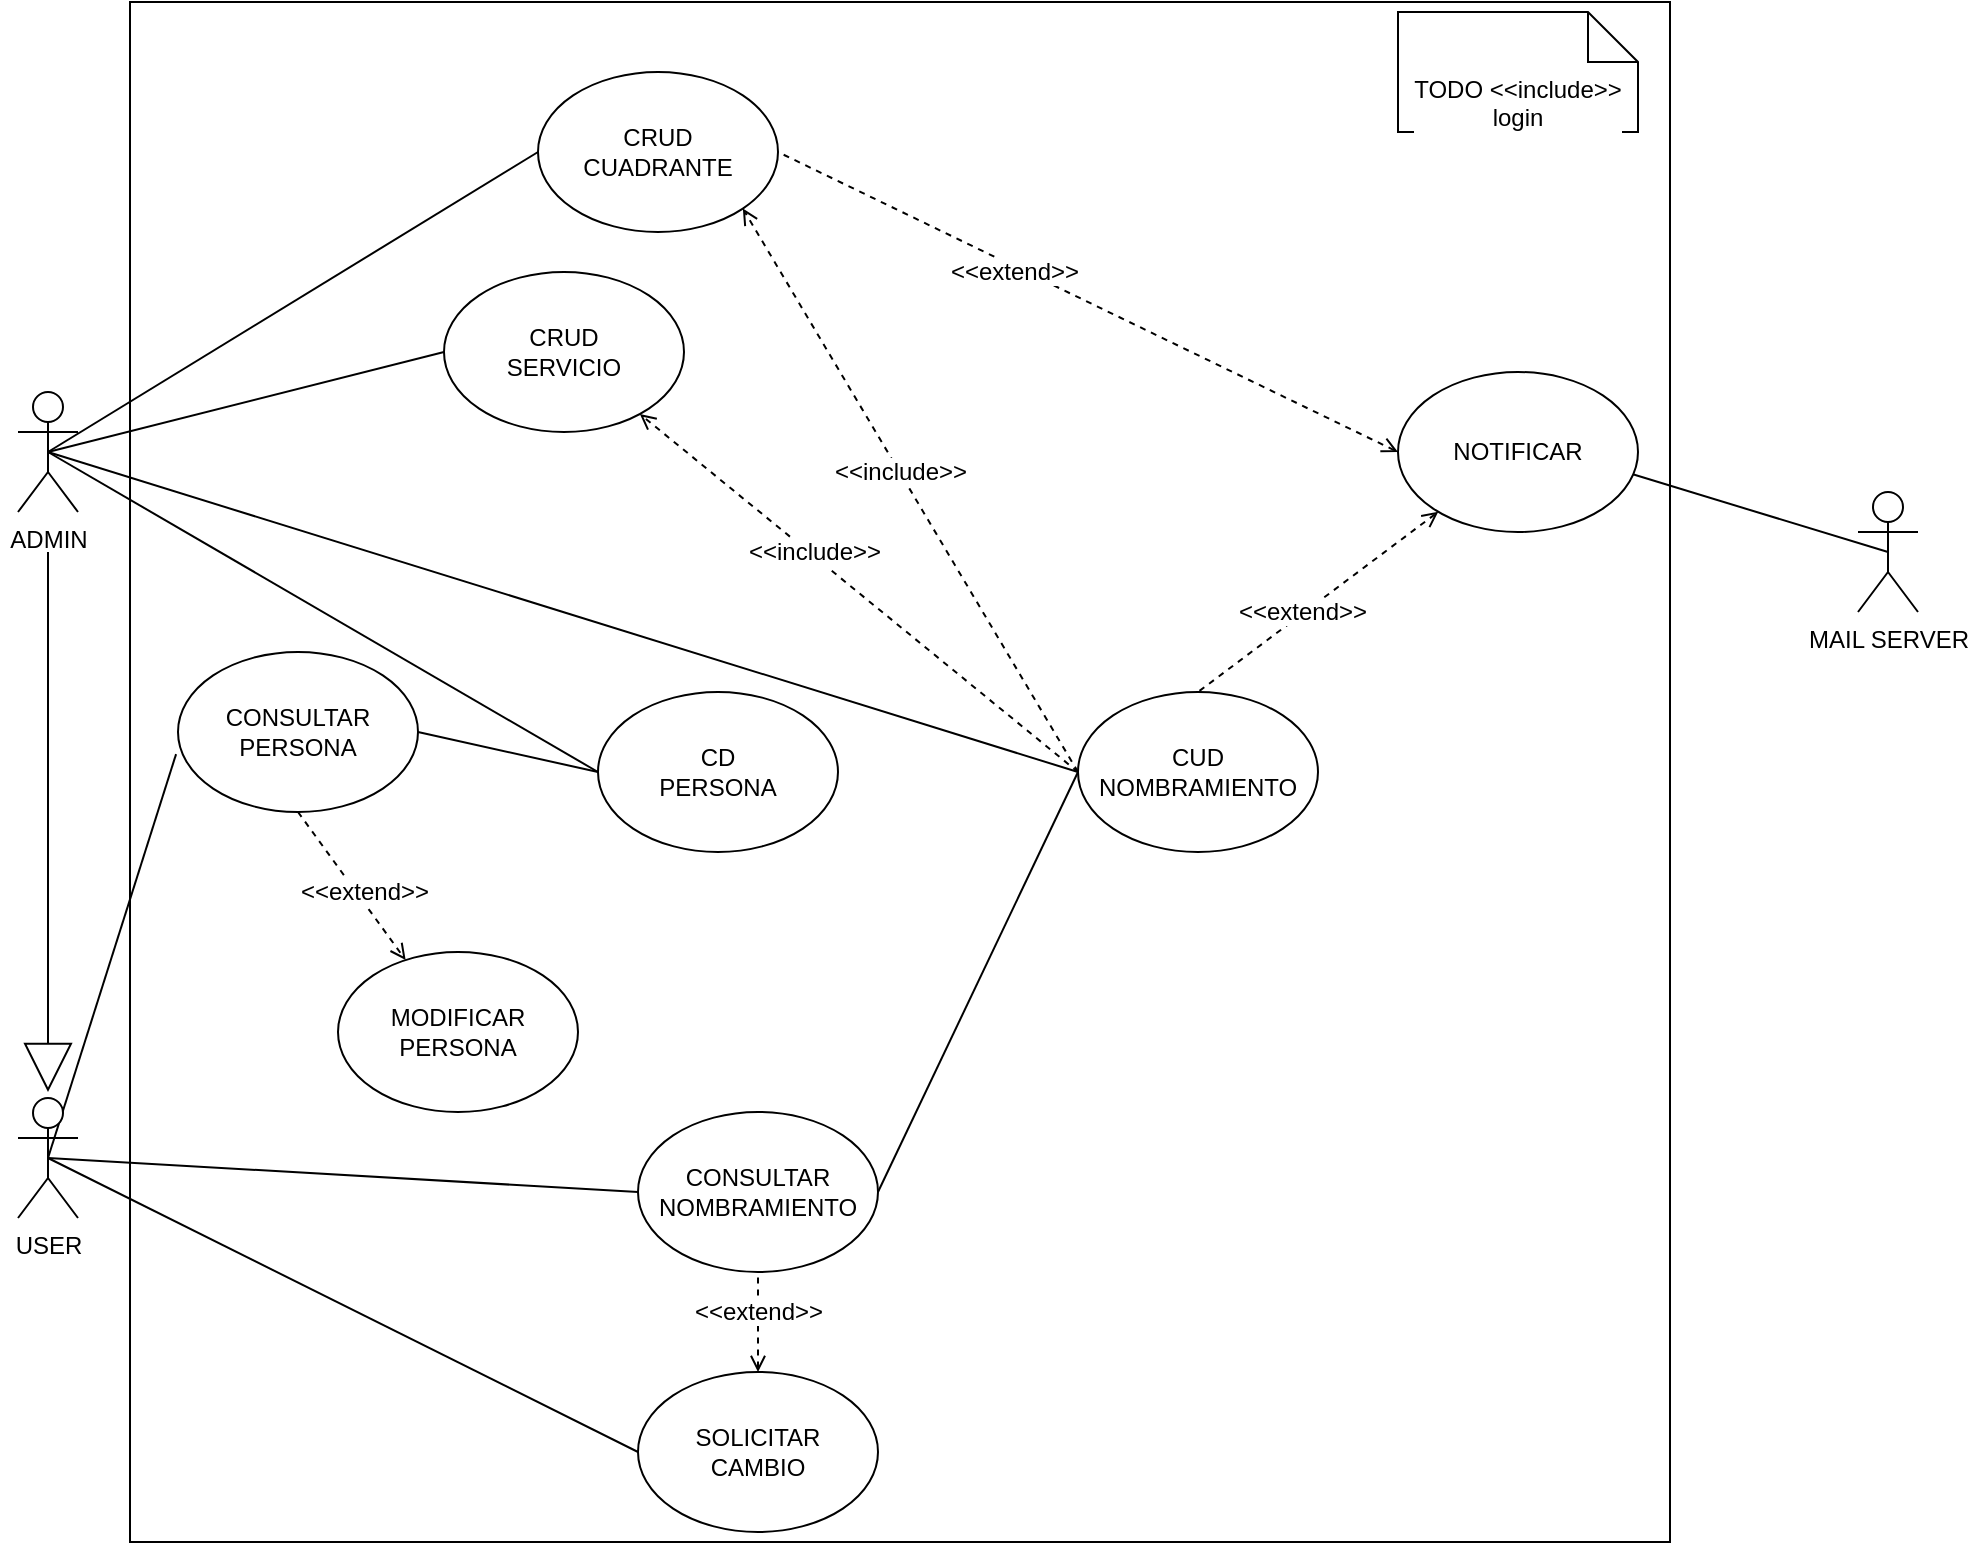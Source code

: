 <mxfile version="13.10.9" type="github">
  <diagram name="Page-1" id="e7e014a7-5840-1c2e-5031-d8a46d1fe8dd">
    <mxGraphModel dx="1422" dy="1588" grid="1" gridSize="10" guides="1" tooltips="1" connect="1" arrows="1" fold="1" page="1" pageScale="1" pageWidth="1169" pageHeight="826" background="#ffffff" math="0" shadow="0">
      <root>
        <mxCell id="0" />
        <mxCell id="1" parent="0" />
        <mxCell id="pjRjvjTuiItraaZkLmIK-75" value="" style="whiteSpace=wrap;html=1;aspect=fixed;labelBackgroundColor=#ffffff;" vertex="1" parent="1">
          <mxGeometry x="166" y="-135" width="770" height="770" as="geometry" />
        </mxCell>
        <mxCell id="pjRjvjTuiItraaZkLmIK-51" style="rounded=0;orthogonalLoop=1;jettySize=auto;html=1;exitX=0.5;exitY=0.5;exitDx=0;exitDy=0;exitPerimeter=0;entryX=0;entryY=0.5;entryDx=0;entryDy=0;endArrow=none;endFill=0;" edge="1" parent="1" source="pjRjvjTuiItraaZkLmIK-41" target="pjRjvjTuiItraaZkLmIK-45">
          <mxGeometry relative="1" as="geometry" />
        </mxCell>
        <mxCell id="pjRjvjTuiItraaZkLmIK-59" style="edgeStyle=none;rounded=0;orthogonalLoop=1;jettySize=auto;html=1;exitX=0.5;exitY=0.5;exitDx=0;exitDy=0;exitPerimeter=0;entryX=0;entryY=0.5;entryDx=0;entryDy=0;startArrow=none;startFill=0;endArrow=none;endFill=0;" edge="1" parent="1" source="pjRjvjTuiItraaZkLmIK-41" target="pjRjvjTuiItraaZkLmIK-44">
          <mxGeometry relative="1" as="geometry" />
        </mxCell>
        <mxCell id="pjRjvjTuiItraaZkLmIK-60" style="edgeStyle=none;rounded=0;orthogonalLoop=1;jettySize=auto;html=1;exitX=0.5;exitY=0.5;exitDx=0;exitDy=0;exitPerimeter=0;entryX=0;entryY=0.5;entryDx=0;entryDy=0;startArrow=none;startFill=0;endArrow=none;endFill=0;" edge="1" parent="1" source="pjRjvjTuiItraaZkLmIK-41" target="pjRjvjTuiItraaZkLmIK-46">
          <mxGeometry relative="1" as="geometry" />
        </mxCell>
        <mxCell id="pjRjvjTuiItraaZkLmIK-61" style="edgeStyle=none;rounded=0;orthogonalLoop=1;jettySize=auto;html=1;exitX=0.5;exitY=0.5;exitDx=0;exitDy=0;exitPerimeter=0;entryX=0;entryY=0.5;entryDx=0;entryDy=0;startArrow=none;startFill=0;endArrow=none;endFill=0;" edge="1" parent="1" source="pjRjvjTuiItraaZkLmIK-41" target="pjRjvjTuiItraaZkLmIK-47">
          <mxGeometry relative="1" as="geometry" />
        </mxCell>
        <mxCell id="pjRjvjTuiItraaZkLmIK-73" style="edgeStyle=none;rounded=0;orthogonalLoop=1;jettySize=auto;html=1;startArrow=none;startFill=0;endArrow=block;endFill=0;endSize=22;" edge="1" parent="1">
          <mxGeometry relative="1" as="geometry">
            <mxPoint x="125" y="410" as="targetPoint" />
            <mxPoint x="125" y="140" as="sourcePoint" />
          </mxGeometry>
        </mxCell>
        <mxCell id="pjRjvjTuiItraaZkLmIK-41" value="ADMIN" style="shape=umlActor;verticalLabelPosition=bottom;verticalAlign=top;html=1;outlineConnect=0;" vertex="1" parent="1">
          <mxGeometry x="110" y="60" width="30" height="60" as="geometry" />
        </mxCell>
        <mxCell id="pjRjvjTuiItraaZkLmIK-62" style="edgeStyle=none;rounded=0;orthogonalLoop=1;jettySize=auto;html=1;exitX=0.5;exitY=0.5;exitDx=0;exitDy=0;exitPerimeter=0;entryX=0;entryY=0.5;entryDx=0;entryDy=0;startArrow=none;startFill=0;endArrow=none;endFill=0;" edge="1" parent="1" source="pjRjvjTuiItraaZkLmIK-42" target="pjRjvjTuiItraaZkLmIK-48">
          <mxGeometry relative="1" as="geometry" />
        </mxCell>
        <mxCell id="pjRjvjTuiItraaZkLmIK-74" style="edgeStyle=none;rounded=0;orthogonalLoop=1;jettySize=auto;html=1;exitX=0.5;exitY=0.5;exitDx=0;exitDy=0;exitPerimeter=0;entryX=0;entryY=0.5;entryDx=0;entryDy=0;startArrow=none;startFill=0;endArrow=none;endFill=0;endSize=22;" edge="1" parent="1" source="pjRjvjTuiItraaZkLmIK-42" target="pjRjvjTuiItraaZkLmIK-63">
          <mxGeometry relative="1" as="geometry" />
        </mxCell>
        <mxCell id="pjRjvjTuiItraaZkLmIK-82" style="edgeStyle=none;rounded=0;orthogonalLoop=1;jettySize=auto;html=1;exitX=0.5;exitY=0.5;exitDx=0;exitDy=0;exitPerimeter=0;entryX=-0.008;entryY=0.638;entryDx=0;entryDy=0;entryPerimeter=0;startArrow=none;startFill=0;endArrow=none;endFill=0;endSize=22;" edge="1" parent="1" source="pjRjvjTuiItraaZkLmIK-42" target="pjRjvjTuiItraaZkLmIK-79">
          <mxGeometry relative="1" as="geometry" />
        </mxCell>
        <mxCell id="pjRjvjTuiItraaZkLmIK-42" value="USER" style="shape=umlActor;verticalLabelPosition=bottom;verticalAlign=top;html=1;outlineConnect=0;" vertex="1" parent="1">
          <mxGeometry x="110" y="413" width="30" height="60" as="geometry" />
        </mxCell>
        <mxCell id="pjRjvjTuiItraaZkLmIK-64" style="edgeStyle=none;rounded=0;orthogonalLoop=1;jettySize=auto;html=1;exitX=0.5;exitY=0.5;exitDx=0;exitDy=0;exitPerimeter=0;entryX=0.975;entryY=0.638;entryDx=0;entryDy=0;entryPerimeter=0;startArrow=none;startFill=0;endArrow=none;endFill=0;" edge="1" parent="1" source="pjRjvjTuiItraaZkLmIK-43" target="pjRjvjTuiItraaZkLmIK-52">
          <mxGeometry relative="1" as="geometry" />
        </mxCell>
        <mxCell id="pjRjvjTuiItraaZkLmIK-43" value="MAIL SERVER" style="shape=umlActor;verticalLabelPosition=bottom;verticalAlign=top;html=1;outlineConnect=0;" vertex="1" parent="1">
          <mxGeometry x="1030" y="110" width="30" height="60" as="geometry" />
        </mxCell>
        <mxCell id="pjRjvjTuiItraaZkLmIK-44" value="CRUD &lt;br&gt;CUADRANTE" style="ellipse;whiteSpace=wrap;html=1;" vertex="1" parent="1">
          <mxGeometry x="370" y="-100" width="120" height="80" as="geometry" />
        </mxCell>
        <mxCell id="pjRjvjTuiItraaZkLmIK-45" value="CD &lt;br&gt;PERSONA" style="ellipse;whiteSpace=wrap;html=1;" vertex="1" parent="1">
          <mxGeometry x="400" y="210" width="120" height="80" as="geometry" />
        </mxCell>
        <mxCell id="pjRjvjTuiItraaZkLmIK-46" value="CRUD &lt;br&gt;SERVICIO" style="ellipse;whiteSpace=wrap;html=1;" vertex="1" parent="1">
          <mxGeometry x="323" width="120" height="80" as="geometry" />
        </mxCell>
        <mxCell id="pjRjvjTuiItraaZkLmIK-54" style="edgeStyle=none;rounded=0;orthogonalLoop=1;jettySize=auto;html=1;dashed=1;endArrow=open;endFill=0;startArrow=none;startFill=0;exitX=0;exitY=0.5;exitDx=0;exitDy=0;" edge="1" parent="1" source="pjRjvjTuiItraaZkLmIK-47" target="pjRjvjTuiItraaZkLmIK-46">
          <mxGeometry relative="1" as="geometry">
            <mxPoint x="560" y="373" as="sourcePoint" />
          </mxGeometry>
        </mxCell>
        <mxCell id="pjRjvjTuiItraaZkLmIK-58" style="edgeStyle=none;rounded=0;orthogonalLoop=1;jettySize=auto;html=1;exitX=0;exitY=0.5;exitDx=0;exitDy=0;entryX=1;entryY=0.5;entryDx=0;entryDy=0;startArrow=none;startFill=0;endArrow=none;endFill=0;" edge="1" parent="1" source="pjRjvjTuiItraaZkLmIK-47" target="pjRjvjTuiItraaZkLmIK-48">
          <mxGeometry relative="1" as="geometry" />
        </mxCell>
        <mxCell id="pjRjvjTuiItraaZkLmIK-47" value="CUD &lt;br&gt;NOMBRAMIENTO" style="ellipse;whiteSpace=wrap;html=1;" vertex="1" parent="1">
          <mxGeometry x="640" y="210" width="120" height="80" as="geometry" />
        </mxCell>
        <mxCell id="pjRjvjTuiItraaZkLmIK-48" value="CONSULTAR&lt;br&gt;NOMBRAMIENTO" style="ellipse;whiteSpace=wrap;html=1;" vertex="1" parent="1">
          <mxGeometry x="420" y="420" width="120" height="80" as="geometry" />
        </mxCell>
        <mxCell id="pjRjvjTuiItraaZkLmIK-67" style="edgeStyle=none;rounded=0;orthogonalLoop=1;jettySize=auto;html=1;exitX=0;exitY=0.5;exitDx=0;exitDy=0;startArrow=open;startFill=0;endArrow=none;endFill=0;dashed=1;entryX=1;entryY=0.5;entryDx=0;entryDy=0;" edge="1" parent="1" source="pjRjvjTuiItraaZkLmIK-52" target="pjRjvjTuiItraaZkLmIK-44">
          <mxGeometry relative="1" as="geometry">
            <mxPoint x="430" y="10" as="targetPoint" />
          </mxGeometry>
        </mxCell>
        <mxCell id="pjRjvjTuiItraaZkLmIK-52" value="NOTIFICAR" style="ellipse;whiteSpace=wrap;html=1;" vertex="1" parent="1">
          <mxGeometry x="800" y="50" width="120" height="80" as="geometry" />
        </mxCell>
        <mxCell id="pjRjvjTuiItraaZkLmIK-56" style="edgeStyle=none;rounded=0;orthogonalLoop=1;jettySize=auto;html=1;exitX=0;exitY=0.5;exitDx=0;exitDy=0;dashed=1;endArrow=open;endFill=0;startArrow=none;startFill=0;entryX=1;entryY=1;entryDx=0;entryDy=0;" edge="1" parent="1" source="pjRjvjTuiItraaZkLmIK-47" target="pjRjvjTuiItraaZkLmIK-44">
          <mxGeometry relative="1" as="geometry">
            <mxPoint x="587.574" y="354.716" as="sourcePoint" />
            <mxPoint x="920" y="140" as="targetPoint" />
          </mxGeometry>
        </mxCell>
        <mxCell id="pjRjvjTuiItraaZkLmIK-57" value="&amp;lt;&amp;lt;include&amp;gt;&amp;gt;" style="text;html=1;align=center;verticalAlign=middle;resizable=0;points=[];autosize=1;labelBackgroundColor=#ffffff;" vertex="1" parent="1">
          <mxGeometry x="511" y="90" width="80" height="20" as="geometry" />
        </mxCell>
        <mxCell id="pjRjvjTuiItraaZkLmIK-65" style="edgeStyle=none;rounded=0;orthogonalLoop=1;jettySize=auto;html=1;entryX=0.5;entryY=1;entryDx=0;entryDy=0;startArrow=open;startFill=0;endArrow=none;endFill=0;dashed=1;" edge="1" parent="1" source="pjRjvjTuiItraaZkLmIK-63" target="pjRjvjTuiItraaZkLmIK-48">
          <mxGeometry relative="1" as="geometry" />
        </mxCell>
        <mxCell id="pjRjvjTuiItraaZkLmIK-63" value="SOLICITAR&lt;br&gt;CAMBIO" style="ellipse;whiteSpace=wrap;html=1;" vertex="1" parent="1">
          <mxGeometry x="420" y="550" width="120" height="80" as="geometry" />
        </mxCell>
        <mxCell id="pjRjvjTuiItraaZkLmIK-55" value="&amp;lt;&amp;lt;include&amp;gt;&amp;gt;" style="text;html=1;align=center;verticalAlign=middle;resizable=0;points=[];autosize=1;labelBackgroundColor=#ffffff;" vertex="1" parent="1">
          <mxGeometry x="468" y="130" width="80" height="20" as="geometry" />
        </mxCell>
        <mxCell id="pjRjvjTuiItraaZkLmIK-68" value="&lt;span style=&quot;background-color: rgb(255 , 255 , 255)&quot;&gt;&amp;lt;&amp;lt;extend&amp;gt;&amp;gt;&lt;/span&gt;" style="text;html=1;align=center;verticalAlign=middle;resizable=0;points=[];autosize=1;" vertex="1" parent="1">
          <mxGeometry x="568" y="-10" width="80" height="20" as="geometry" />
        </mxCell>
        <mxCell id="pjRjvjTuiItraaZkLmIK-71" style="edgeStyle=none;rounded=0;orthogonalLoop=1;jettySize=auto;html=1;startArrow=open;startFill=0;endArrow=none;endFill=0;dashed=1;entryX=0.5;entryY=0;entryDx=0;entryDy=0;" edge="1" parent="1" source="pjRjvjTuiItraaZkLmIK-52" target="pjRjvjTuiItraaZkLmIK-47">
          <mxGeometry relative="1" as="geometry">
            <mxPoint x="440" y="20" as="targetPoint" />
            <mxPoint x="750" y="-50" as="sourcePoint" />
          </mxGeometry>
        </mxCell>
        <mxCell id="pjRjvjTuiItraaZkLmIK-72" value="&lt;span style=&quot;background-color: rgb(255 , 255 , 255)&quot;&gt;&amp;lt;&amp;lt;extend&amp;gt;&amp;gt;&lt;/span&gt;" style="text;html=1;align=center;verticalAlign=middle;resizable=0;points=[];autosize=1;" vertex="1" parent="1">
          <mxGeometry x="712" y="160" width="80" height="20" as="geometry" />
        </mxCell>
        <mxCell id="pjRjvjTuiItraaZkLmIK-78" value="TODO &amp;lt;&amp;lt;include&amp;gt;&amp;gt;&lt;br&gt;login" style="shape=note2;boundedLbl=1;whiteSpace=wrap;html=1;size=25;verticalAlign=top;align=center;labelBackgroundColor=#ffffff;" vertex="1" parent="1">
          <mxGeometry x="800" y="-130" width="120" height="60" as="geometry" />
        </mxCell>
        <mxCell id="pjRjvjTuiItraaZkLmIK-84" style="edgeStyle=none;rounded=0;orthogonalLoop=1;jettySize=auto;html=1;exitX=1;exitY=0.5;exitDx=0;exitDy=0;entryX=0;entryY=0.5;entryDx=0;entryDy=0;startArrow=none;startFill=0;endArrow=none;endFill=0;endSize=22;" edge="1" parent="1" source="pjRjvjTuiItraaZkLmIK-79" target="pjRjvjTuiItraaZkLmIK-45">
          <mxGeometry relative="1" as="geometry" />
        </mxCell>
        <mxCell id="pjRjvjTuiItraaZkLmIK-86" style="edgeStyle=none;rounded=0;orthogonalLoop=1;jettySize=auto;html=1;exitX=0.5;exitY=1;exitDx=0;exitDy=0;startArrow=none;startFill=0;endArrow=open;endFill=0;dashed=1;" edge="1" parent="1" source="pjRjvjTuiItraaZkLmIK-79" target="pjRjvjTuiItraaZkLmIK-81">
          <mxGeometry relative="1" as="geometry" />
        </mxCell>
        <mxCell id="pjRjvjTuiItraaZkLmIK-79" value="CONSULTAR&lt;br&gt;PERSONA" style="ellipse;whiteSpace=wrap;html=1;" vertex="1" parent="1">
          <mxGeometry x="190" y="190" width="120" height="80" as="geometry" />
        </mxCell>
        <mxCell id="pjRjvjTuiItraaZkLmIK-81" value="MODIFICAR&lt;br&gt;PERSONA" style="ellipse;whiteSpace=wrap;html=1;" vertex="1" parent="1">
          <mxGeometry x="270" y="340" width="120" height="80" as="geometry" />
        </mxCell>
        <mxCell id="pjRjvjTuiItraaZkLmIK-87" value="&lt;span style=&quot;background-color: rgb(255 , 255 , 255)&quot;&gt;&amp;lt;&amp;lt;extend&amp;gt;&amp;gt;&lt;/span&gt;" style="text;html=1;align=center;verticalAlign=middle;resizable=0;points=[];autosize=1;" vertex="1" parent="1">
          <mxGeometry x="440" y="510" width="80" height="20" as="geometry" />
        </mxCell>
        <mxCell id="pjRjvjTuiItraaZkLmIK-88" value="&lt;span style=&quot;background-color: rgb(255 , 255 , 255)&quot;&gt;&amp;lt;&amp;lt;extend&amp;gt;&amp;gt;&lt;/span&gt;" style="text;html=1;align=center;verticalAlign=middle;resizable=0;points=[];autosize=1;" vertex="1" parent="1">
          <mxGeometry x="243" y="300" width="80" height="20" as="geometry" />
        </mxCell>
      </root>
    </mxGraphModel>
  </diagram>
</mxfile>
